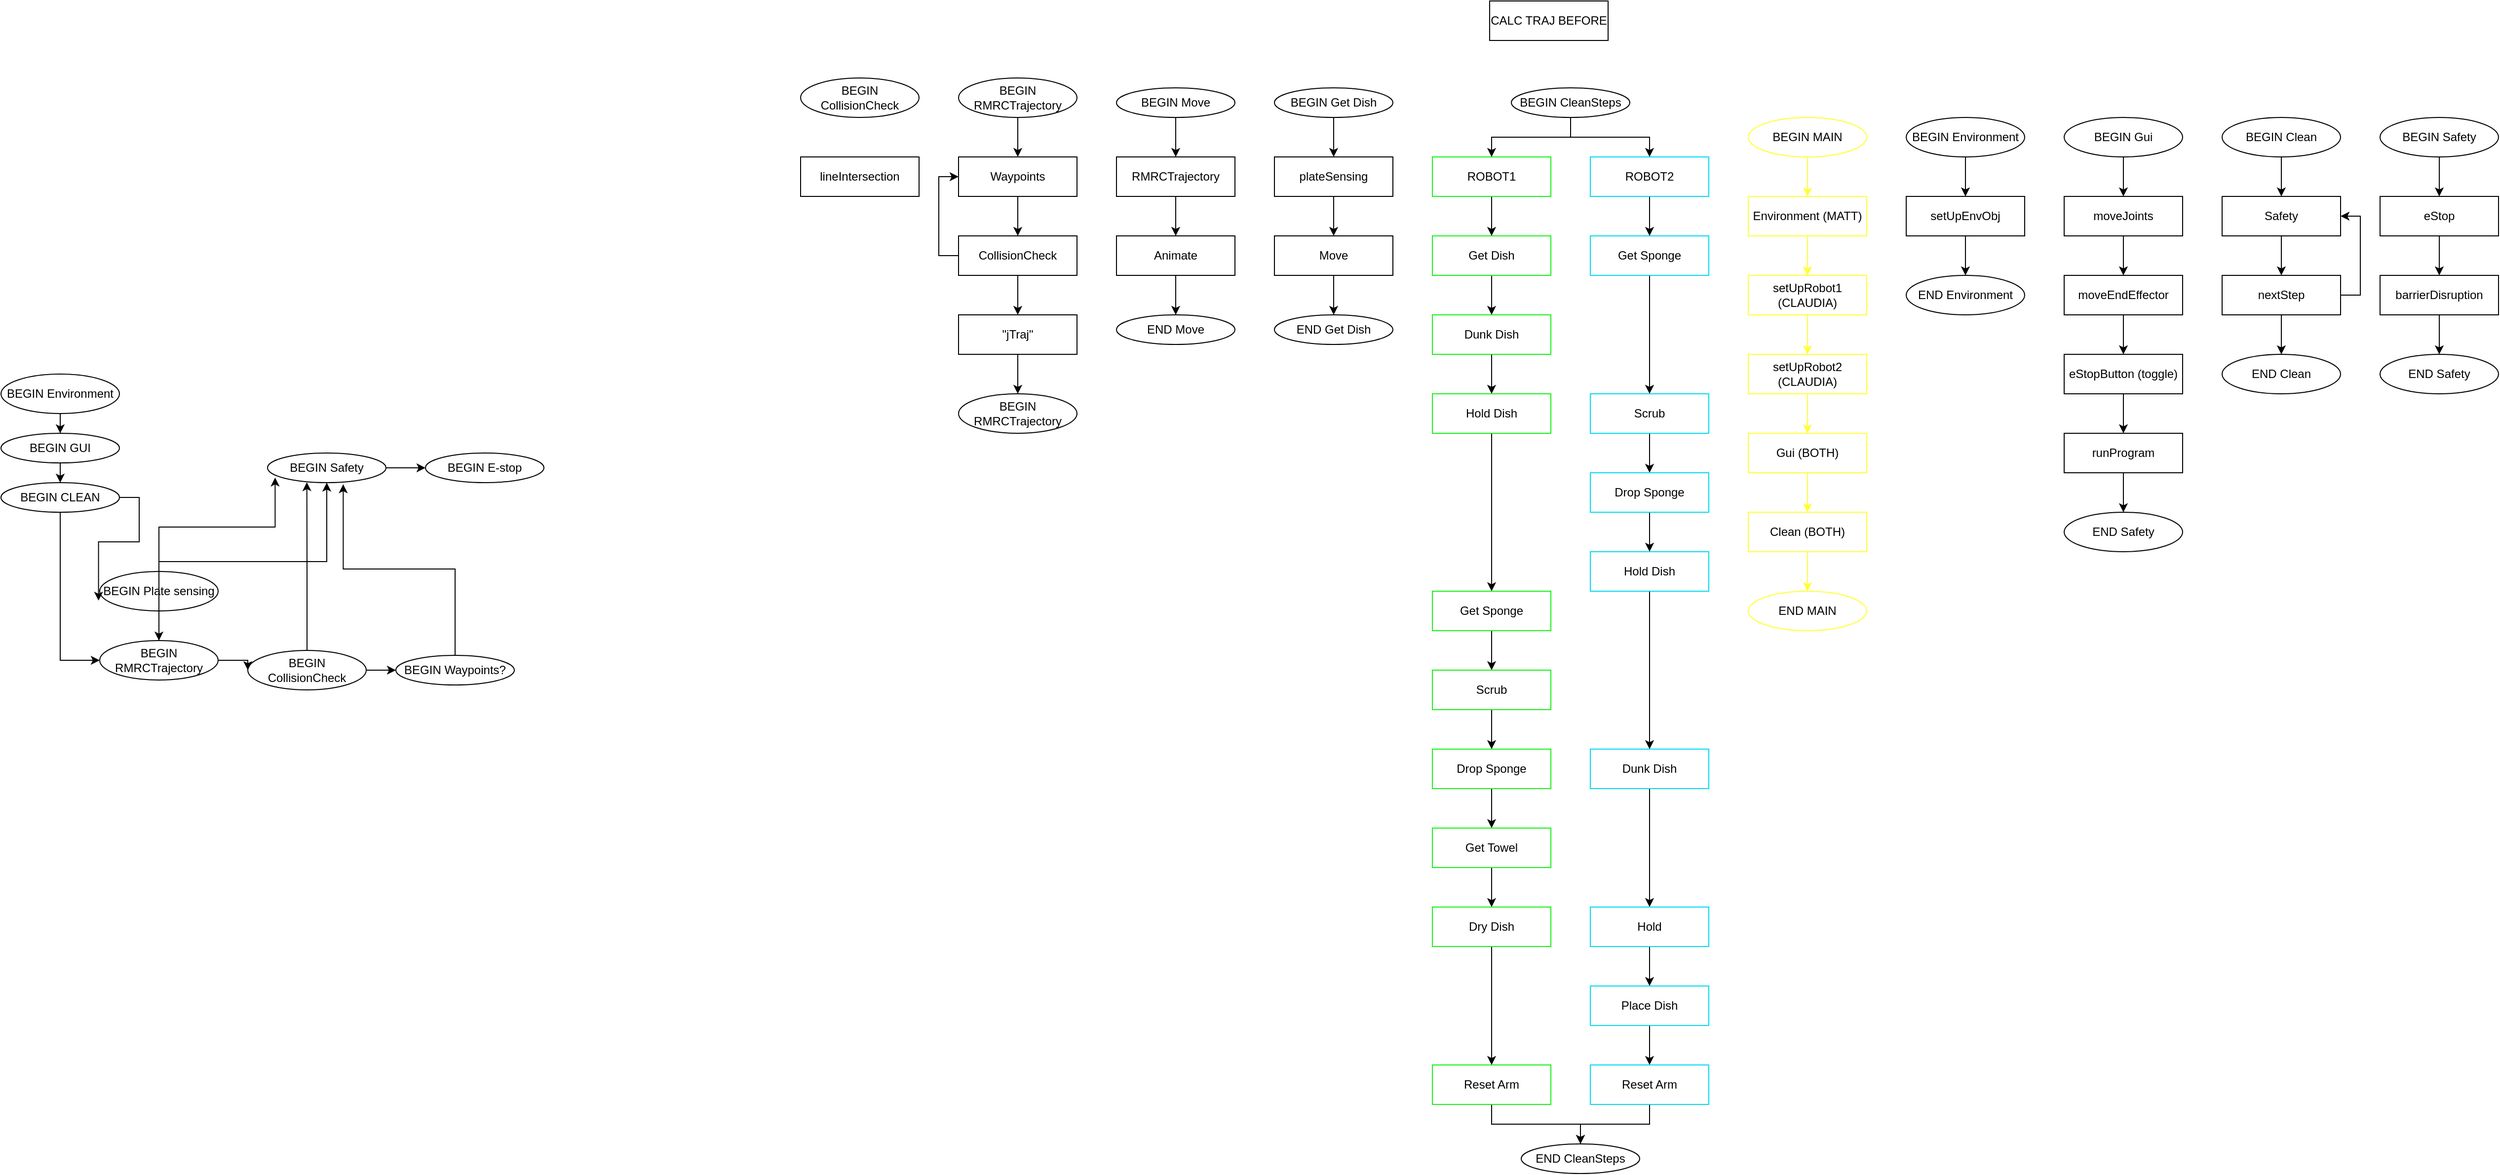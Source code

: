 <mxfile version="24.2.5" type="device">
  <diagram name="Page-1" id="bADCwiOJgRBZCtNNeKfe">
    <mxGraphModel dx="2731" dy="1071" grid="0" gridSize="10" guides="1" tooltips="1" connect="1" arrows="1" fold="1" page="0" pageScale="1" pageWidth="850" pageHeight="1100" math="0" shadow="0">
      <root>
        <mxCell id="0" />
        <mxCell id="1" parent="0" />
        <mxCell id="0Vl9dew5DNbuiGkbJOCd-69" style="edgeStyle=orthogonalEdgeStyle;rounded=0;orthogonalLoop=1;jettySize=auto;html=1;exitX=0.5;exitY=0;exitDx=0;exitDy=0;entryX=0.5;entryY=0;entryDx=0;entryDy=0;strokeColor=#FFFF33;" parent="1" source="0Vl9dew5DNbuiGkbJOCd-56" target="0Vl9dew5DNbuiGkbJOCd-56" edge="1">
          <mxGeometry relative="1" as="geometry" />
        </mxCell>
        <mxCell id="0Vl9dew5DNbuiGkbJOCd-75" style="edgeStyle=orthogonalEdgeStyle;rounded=0;orthogonalLoop=1;jettySize=auto;html=1;exitX=0.5;exitY=1;exitDx=0;exitDy=0;entryX=0.5;entryY=0;entryDx=0;entryDy=0;strokeColor=#FFFF33;" parent="1" source="0Vl9dew5DNbuiGkbJOCd-55" target="0Vl9dew5DNbuiGkbJOCd-56" edge="1">
          <mxGeometry relative="1" as="geometry" />
        </mxCell>
        <mxCell id="0Vl9dew5DNbuiGkbJOCd-55" value="BEGIN MAIN" style="ellipse;whiteSpace=wrap;html=1;strokeColor=#FFFF33;" parent="1" vertex="1">
          <mxGeometry x="320" y="40" width="120" height="40" as="geometry" />
        </mxCell>
        <mxCell id="0Vl9dew5DNbuiGkbJOCd-72" value="" style="edgeStyle=orthogonalEdgeStyle;rounded=0;orthogonalLoop=1;jettySize=auto;html=1;strokeColor=#FFFF33;" parent="1" source="0Vl9dew5DNbuiGkbJOCd-97" edge="1">
          <mxGeometry relative="1" as="geometry">
            <mxPoint x="380" y="200" as="targetPoint" />
          </mxGeometry>
        </mxCell>
        <mxCell id="0Vl9dew5DNbuiGkbJOCd-56" value="Environment (MATT)" style="rounded=0;whiteSpace=wrap;html=1;strokeColor=#FFFF33;" parent="1" vertex="1">
          <mxGeometry x="320" y="120" width="120" height="40" as="geometry" />
        </mxCell>
        <mxCell id="0Vl9dew5DNbuiGkbJOCd-79" value="" style="edgeStyle=orthogonalEdgeStyle;rounded=0;orthogonalLoop=1;jettySize=auto;html=1;" parent="1" source="0Vl9dew5DNbuiGkbJOCd-76" target="0Vl9dew5DNbuiGkbJOCd-78" edge="1">
          <mxGeometry relative="1" as="geometry" />
        </mxCell>
        <mxCell id="0Vl9dew5DNbuiGkbJOCd-76" value="BEGIN Clean" style="ellipse;whiteSpace=wrap;html=1;" parent="1" vertex="1">
          <mxGeometry x="800" y="40" width="120" height="40" as="geometry" />
        </mxCell>
        <mxCell id="0Vl9dew5DNbuiGkbJOCd-121" style="edgeStyle=orthogonalEdgeStyle;rounded=0;orthogonalLoop=1;jettySize=auto;html=1;exitX=1;exitY=0.5;exitDx=0;exitDy=0;entryX=1;entryY=0.5;entryDx=0;entryDy=0;" parent="1" source="0Vl9dew5DNbuiGkbJOCd-77" target="0Vl9dew5DNbuiGkbJOCd-78" edge="1">
          <mxGeometry relative="1" as="geometry" />
        </mxCell>
        <mxCell id="0Vl9dew5DNbuiGkbJOCd-122" style="edgeStyle=orthogonalEdgeStyle;rounded=0;orthogonalLoop=1;jettySize=auto;html=1;exitX=0.5;exitY=1;exitDx=0;exitDy=0;" parent="1" source="0Vl9dew5DNbuiGkbJOCd-77" target="0Vl9dew5DNbuiGkbJOCd-117" edge="1">
          <mxGeometry relative="1" as="geometry" />
        </mxCell>
        <mxCell id="0Vl9dew5DNbuiGkbJOCd-77" value="nextStep" style="rounded=0;whiteSpace=wrap;html=1;" parent="1" vertex="1">
          <mxGeometry x="800" y="200" width="120" height="40" as="geometry" />
        </mxCell>
        <mxCell id="0Vl9dew5DNbuiGkbJOCd-116" value="" style="edgeStyle=orthogonalEdgeStyle;rounded=0;orthogonalLoop=1;jettySize=auto;html=1;" parent="1" source="0Vl9dew5DNbuiGkbJOCd-78" target="0Vl9dew5DNbuiGkbJOCd-77" edge="1">
          <mxGeometry relative="1" as="geometry" />
        </mxCell>
        <mxCell id="0Vl9dew5DNbuiGkbJOCd-78" value="Safety" style="rounded=0;whiteSpace=wrap;html=1;" parent="1" vertex="1">
          <mxGeometry x="800" y="120" width="120" height="40" as="geometry" />
        </mxCell>
        <mxCell id="0Vl9dew5DNbuiGkbJOCd-84" value="" style="edgeStyle=orthogonalEdgeStyle;rounded=0;orthogonalLoop=1;jettySize=auto;html=1;" parent="1" source="0Vl9dew5DNbuiGkbJOCd-80" target="0Vl9dew5DNbuiGkbJOCd-81" edge="1">
          <mxGeometry relative="1" as="geometry" />
        </mxCell>
        <mxCell id="0Vl9dew5DNbuiGkbJOCd-80" value="BEGIN Gui" style="ellipse;whiteSpace=wrap;html=1;" parent="1" vertex="1">
          <mxGeometry x="640" y="40" width="120" height="40" as="geometry" />
        </mxCell>
        <mxCell id="0Vl9dew5DNbuiGkbJOCd-85" value="" style="edgeStyle=orthogonalEdgeStyle;rounded=0;orthogonalLoop=1;jettySize=auto;html=1;" parent="1" source="0Vl9dew5DNbuiGkbJOCd-81" target="0Vl9dew5DNbuiGkbJOCd-82" edge="1">
          <mxGeometry relative="1" as="geometry" />
        </mxCell>
        <mxCell id="0Vl9dew5DNbuiGkbJOCd-81" value="moveJoints" style="rounded=0;whiteSpace=wrap;html=1;" parent="1" vertex="1">
          <mxGeometry x="640" y="120" width="120" height="40" as="geometry" />
        </mxCell>
        <mxCell id="0Vl9dew5DNbuiGkbJOCd-112" value="" style="edgeStyle=orthogonalEdgeStyle;rounded=0;orthogonalLoop=1;jettySize=auto;html=1;" parent="1" source="0Vl9dew5DNbuiGkbJOCd-82" target="0Vl9dew5DNbuiGkbJOCd-111" edge="1">
          <mxGeometry relative="1" as="geometry" />
        </mxCell>
        <mxCell id="0Vl9dew5DNbuiGkbJOCd-82" value="moveEndEffector" style="rounded=0;whiteSpace=wrap;html=1;" parent="1" vertex="1">
          <mxGeometry x="640" y="200" width="120" height="40" as="geometry" />
        </mxCell>
        <mxCell id="0Vl9dew5DNbuiGkbJOCd-90" value="" style="edgeStyle=orthogonalEdgeStyle;rounded=0;orthogonalLoop=1;jettySize=auto;html=1;" parent="1" source="0Vl9dew5DNbuiGkbJOCd-87" target="0Vl9dew5DNbuiGkbJOCd-88" edge="1">
          <mxGeometry relative="1" as="geometry" />
        </mxCell>
        <mxCell id="0Vl9dew5DNbuiGkbJOCd-87" value="BEGIN Environment" style="ellipse;whiteSpace=wrap;html=1;" parent="1" vertex="1">
          <mxGeometry x="480" y="40" width="120" height="40" as="geometry" />
        </mxCell>
        <mxCell id="0Vl9dew5DNbuiGkbJOCd-91" value="" style="edgeStyle=orthogonalEdgeStyle;rounded=0;orthogonalLoop=1;jettySize=auto;html=1;" parent="1" source="0Vl9dew5DNbuiGkbJOCd-88" target="0Vl9dew5DNbuiGkbJOCd-89" edge="1">
          <mxGeometry relative="1" as="geometry" />
        </mxCell>
        <mxCell id="0Vl9dew5DNbuiGkbJOCd-88" value="setUpEnvObj" style="rounded=0;whiteSpace=wrap;html=1;" parent="1" vertex="1">
          <mxGeometry x="480" y="120" width="120" height="40" as="geometry" />
        </mxCell>
        <mxCell id="0Vl9dew5DNbuiGkbJOCd-89" value="END Environment" style="ellipse;whiteSpace=wrap;html=1;" parent="1" vertex="1">
          <mxGeometry x="480" y="200" width="120" height="40" as="geometry" />
        </mxCell>
        <mxCell id="0Vl9dew5DNbuiGkbJOCd-92" value="" style="edgeStyle=orthogonalEdgeStyle;rounded=0;orthogonalLoop=1;jettySize=auto;html=1;strokeColor=#FFFF33;" parent="1" source="0Vl9dew5DNbuiGkbJOCd-93" target="0Vl9dew5DNbuiGkbJOCd-95" edge="1">
          <mxGeometry relative="1" as="geometry" />
        </mxCell>
        <mxCell id="0Vl9dew5DNbuiGkbJOCd-93" value="Gui (BOTH)" style="rounded=0;whiteSpace=wrap;html=1;strokeColor=#FFFF33;" parent="1" vertex="1">
          <mxGeometry x="320" y="360" width="120" height="40" as="geometry" />
        </mxCell>
        <mxCell id="0Vl9dew5DNbuiGkbJOCd-94" value="" style="edgeStyle=orthogonalEdgeStyle;rounded=0;orthogonalLoop=1;jettySize=auto;html=1;strokeColor=#FFFF33;" parent="1" source="0Vl9dew5DNbuiGkbJOCd-95" target="0Vl9dew5DNbuiGkbJOCd-96" edge="1">
          <mxGeometry relative="1" as="geometry" />
        </mxCell>
        <mxCell id="0Vl9dew5DNbuiGkbJOCd-95" value="Clean (BOTH)" style="rounded=0;whiteSpace=wrap;html=1;strokeColor=#FFFF33;" parent="1" vertex="1">
          <mxGeometry x="320" y="440" width="120" height="40" as="geometry" />
        </mxCell>
        <mxCell id="0Vl9dew5DNbuiGkbJOCd-96" value="END MAIN" style="ellipse;whiteSpace=wrap;html=1;strokeColor=#FFFF33;" parent="1" vertex="1">
          <mxGeometry x="320" y="520" width="120" height="40" as="geometry" />
        </mxCell>
        <mxCell id="0Vl9dew5DNbuiGkbJOCd-98" value="" style="edgeStyle=orthogonalEdgeStyle;rounded=0;orthogonalLoop=1;jettySize=auto;html=1;strokeColor=#FFFF33;" parent="1" source="0Vl9dew5DNbuiGkbJOCd-56" target="0Vl9dew5DNbuiGkbJOCd-97" edge="1">
          <mxGeometry relative="1" as="geometry">
            <mxPoint x="380" y="160" as="sourcePoint" />
            <mxPoint x="380" y="200" as="targetPoint" />
          </mxGeometry>
        </mxCell>
        <mxCell id="0Vl9dew5DNbuiGkbJOCd-101" value="" style="edgeStyle=orthogonalEdgeStyle;rounded=0;orthogonalLoop=1;jettySize=auto;html=1;strokeColor=#FFFF33;" parent="1" source="0Vl9dew5DNbuiGkbJOCd-97" target="0Vl9dew5DNbuiGkbJOCd-99" edge="1">
          <mxGeometry relative="1" as="geometry" />
        </mxCell>
        <mxCell id="0Vl9dew5DNbuiGkbJOCd-97" value="setUpRobot1 (CLAUDIA)" style="rounded=0;whiteSpace=wrap;html=1;strokeColor=#FFFF33;" parent="1" vertex="1">
          <mxGeometry x="320" y="200" width="120" height="40" as="geometry" />
        </mxCell>
        <mxCell id="0Vl9dew5DNbuiGkbJOCd-102" value="" style="edgeStyle=orthogonalEdgeStyle;rounded=0;orthogonalLoop=1;jettySize=auto;html=1;strokeColor=#FFFF33;" parent="1" source="0Vl9dew5DNbuiGkbJOCd-99" target="0Vl9dew5DNbuiGkbJOCd-93" edge="1">
          <mxGeometry relative="1" as="geometry" />
        </mxCell>
        <mxCell id="0Vl9dew5DNbuiGkbJOCd-99" value="setUpRobot2 (CLAUDIA)" style="rounded=0;whiteSpace=wrap;html=1;strokeColor=#FFFF33;" parent="1" vertex="1">
          <mxGeometry x="320" y="280" width="120" height="40" as="geometry" />
        </mxCell>
        <mxCell id="0Vl9dew5DNbuiGkbJOCd-110" value="END Safety" style="ellipse;whiteSpace=wrap;html=1;" parent="1" vertex="1">
          <mxGeometry x="640" y="440" width="120" height="40" as="geometry" />
        </mxCell>
        <mxCell id="0Vl9dew5DNbuiGkbJOCd-114" value="" style="edgeStyle=orthogonalEdgeStyle;rounded=0;orthogonalLoop=1;jettySize=auto;html=1;" parent="1" source="0Vl9dew5DNbuiGkbJOCd-111" target="0Vl9dew5DNbuiGkbJOCd-113" edge="1">
          <mxGeometry relative="1" as="geometry" />
        </mxCell>
        <mxCell id="0Vl9dew5DNbuiGkbJOCd-111" value="eStopButton (toggle)" style="rounded=0;whiteSpace=wrap;html=1;" parent="1" vertex="1">
          <mxGeometry x="640" y="280" width="120" height="40" as="geometry" />
        </mxCell>
        <mxCell id="0Vl9dew5DNbuiGkbJOCd-115" value="" style="edgeStyle=orthogonalEdgeStyle;rounded=0;orthogonalLoop=1;jettySize=auto;html=1;" parent="1" source="0Vl9dew5DNbuiGkbJOCd-113" target="0Vl9dew5DNbuiGkbJOCd-110" edge="1">
          <mxGeometry relative="1" as="geometry" />
        </mxCell>
        <mxCell id="0Vl9dew5DNbuiGkbJOCd-113" value="runProgram" style="rounded=0;whiteSpace=wrap;html=1;" parent="1" vertex="1">
          <mxGeometry x="640" y="360" width="120" height="40" as="geometry" />
        </mxCell>
        <mxCell id="0Vl9dew5DNbuiGkbJOCd-117" value="END Clean" style="ellipse;whiteSpace=wrap;html=1;" parent="1" vertex="1">
          <mxGeometry x="800" y="280" width="120" height="40" as="geometry" />
        </mxCell>
        <mxCell id="0Vl9dew5DNbuiGkbJOCd-24" value="" style="edgeStyle=orthogonalEdgeStyle;rounded=0;orthogonalLoop=1;jettySize=auto;html=1;" parent="1" source="87UH9Kv8cRzi7-ktg5hS-1" target="87UH9Kv8cRzi7-ktg5hS-4" edge="1">
          <mxGeometry relative="1" as="geometry" />
        </mxCell>
        <mxCell id="87UH9Kv8cRzi7-ktg5hS-1" value="Get Dish" style="rounded=0;whiteSpace=wrap;html=1;strokeColor=#16F016;" parent="1" vertex="1">
          <mxGeometry y="160" width="120" height="40" as="geometry" />
        </mxCell>
        <mxCell id="87UH9Kv8cRzi7-ktg5hS-2" style="edgeStyle=orthogonalEdgeStyle;rounded=0;orthogonalLoop=1;jettySize=auto;html=1;exitX=0.5;exitY=1;exitDx=0;exitDy=0;strokeColor=#16F016;" parent="1" source="87UH9Kv8cRzi7-ktg5hS-1" target="87UH9Kv8cRzi7-ktg5hS-1" edge="1">
          <mxGeometry relative="1" as="geometry" />
        </mxCell>
        <mxCell id="0Vl9dew5DNbuiGkbJOCd-25" style="edgeStyle=orthogonalEdgeStyle;rounded=0;orthogonalLoop=1;jettySize=auto;html=1;exitX=0.5;exitY=1;exitDx=0;exitDy=0;entryX=0.5;entryY=0;entryDx=0;entryDy=0;" parent="1" source="87UH9Kv8cRzi7-ktg5hS-3" target="87UH9Kv8cRzi7-ktg5hS-7" edge="1">
          <mxGeometry relative="1" as="geometry" />
        </mxCell>
        <mxCell id="87UH9Kv8cRzi7-ktg5hS-3" value="Get Sponge" style="rounded=0;whiteSpace=wrap;html=1;strokeColor=#02D8F0;" parent="1" vertex="1">
          <mxGeometry x="160" y="160" width="120" height="40" as="geometry" />
        </mxCell>
        <mxCell id="0Vl9dew5DNbuiGkbJOCd-23" value="" style="edgeStyle=orthogonalEdgeStyle;rounded=0;orthogonalLoop=1;jettySize=auto;html=1;" parent="1" source="87UH9Kv8cRzi7-ktg5hS-4" target="87UH9Kv8cRzi7-ktg5hS-6" edge="1">
          <mxGeometry relative="1" as="geometry" />
        </mxCell>
        <mxCell id="87UH9Kv8cRzi7-ktg5hS-4" value="Dunk Dish" style="rounded=0;whiteSpace=wrap;html=1;strokeColor=#16F016;" parent="1" vertex="1">
          <mxGeometry y="240" width="120" height="40" as="geometry" />
        </mxCell>
        <mxCell id="0Vl9dew5DNbuiGkbJOCd-20" style="edgeStyle=orthogonalEdgeStyle;rounded=0;orthogonalLoop=1;jettySize=auto;html=1;exitX=0.5;exitY=1;exitDx=0;exitDy=0;entryX=0.5;entryY=0;entryDx=0;entryDy=0;" parent="1" source="87UH9Kv8cRzi7-ktg5hS-6" target="87UH9Kv8cRzi7-ktg5hS-10" edge="1">
          <mxGeometry relative="1" as="geometry" />
        </mxCell>
        <mxCell id="87UH9Kv8cRzi7-ktg5hS-6" value="Hold Dish" style="rounded=0;whiteSpace=wrap;html=1;strokeColor=#16F016;" parent="1" vertex="1">
          <mxGeometry y="320" width="120" height="40" as="geometry" />
        </mxCell>
        <mxCell id="0Vl9dew5DNbuiGkbJOCd-22" value="" style="edgeStyle=orthogonalEdgeStyle;rounded=0;orthogonalLoop=1;jettySize=auto;html=1;" parent="1" source="87UH9Kv8cRzi7-ktg5hS-7" target="87UH9Kv8cRzi7-ktg5hS-8" edge="1">
          <mxGeometry relative="1" as="geometry" />
        </mxCell>
        <mxCell id="87UH9Kv8cRzi7-ktg5hS-7" value="Scrub" style="rounded=0;whiteSpace=wrap;html=1;strokeColor=#02D8F0;" parent="1" vertex="1">
          <mxGeometry x="160" y="320" width="120" height="40" as="geometry" />
        </mxCell>
        <mxCell id="0Vl9dew5DNbuiGkbJOCd-21" value="" style="edgeStyle=orthogonalEdgeStyle;rounded=0;orthogonalLoop=1;jettySize=auto;html=1;" parent="1" source="87UH9Kv8cRzi7-ktg5hS-8" target="87UH9Kv8cRzi7-ktg5hS-9" edge="1">
          <mxGeometry relative="1" as="geometry" />
        </mxCell>
        <mxCell id="87UH9Kv8cRzi7-ktg5hS-8" value="Drop Sponge" style="rounded=0;whiteSpace=wrap;html=1;strokeColor=#02D8F0;" parent="1" vertex="1">
          <mxGeometry x="160" y="400" width="120" height="40" as="geometry" />
        </mxCell>
        <mxCell id="0Vl9dew5DNbuiGkbJOCd-18" style="edgeStyle=orthogonalEdgeStyle;rounded=0;orthogonalLoop=1;jettySize=auto;html=1;exitX=0.5;exitY=1;exitDx=0;exitDy=0;entryX=0.5;entryY=0;entryDx=0;entryDy=0;" parent="1" source="87UH9Kv8cRzi7-ktg5hS-9" target="87UH9Kv8cRzi7-ktg5hS-14" edge="1">
          <mxGeometry relative="1" as="geometry" />
        </mxCell>
        <mxCell id="87UH9Kv8cRzi7-ktg5hS-9" value="Hold Dish" style="rounded=0;whiteSpace=wrap;html=1;strokeColor=#02D8F0;" parent="1" vertex="1">
          <mxGeometry x="160" y="480" width="120" height="40" as="geometry" />
        </mxCell>
        <mxCell id="0Vl9dew5DNbuiGkbJOCd-19" style="edgeStyle=orthogonalEdgeStyle;rounded=0;orthogonalLoop=1;jettySize=auto;html=1;exitX=0.5;exitY=1;exitDx=0;exitDy=0;entryX=0.5;entryY=0;entryDx=0;entryDy=0;" parent="1" source="87UH9Kv8cRzi7-ktg5hS-10" target="87UH9Kv8cRzi7-ktg5hS-11" edge="1">
          <mxGeometry relative="1" as="geometry" />
        </mxCell>
        <mxCell id="87UH9Kv8cRzi7-ktg5hS-10" value="Get Sponge" style="rounded=0;whiteSpace=wrap;html=1;strokeColor=#16F016;" parent="1" vertex="1">
          <mxGeometry y="520" width="120" height="40" as="geometry" />
        </mxCell>
        <mxCell id="0Vl9dew5DNbuiGkbJOCd-17" style="edgeStyle=orthogonalEdgeStyle;rounded=0;orthogonalLoop=1;jettySize=auto;html=1;exitX=0.5;exitY=1;exitDx=0;exitDy=0;entryX=0.5;entryY=0;entryDx=0;entryDy=0;" parent="1" source="87UH9Kv8cRzi7-ktg5hS-11" target="87UH9Kv8cRzi7-ktg5hS-13" edge="1">
          <mxGeometry relative="1" as="geometry" />
        </mxCell>
        <mxCell id="87UH9Kv8cRzi7-ktg5hS-11" value="Scrub" style="rounded=0;whiteSpace=wrap;html=1;strokeColor=#16F016;" parent="1" vertex="1">
          <mxGeometry y="600" width="120" height="40" as="geometry" />
        </mxCell>
        <mxCell id="0Vl9dew5DNbuiGkbJOCd-16" style="edgeStyle=orthogonalEdgeStyle;rounded=0;orthogonalLoop=1;jettySize=auto;html=1;exitX=0.5;exitY=1;exitDx=0;exitDy=0;entryX=0.5;entryY=0;entryDx=0;entryDy=0;" parent="1" source="87UH9Kv8cRzi7-ktg5hS-13" target="87UH9Kv8cRzi7-ktg5hS-15" edge="1">
          <mxGeometry relative="1" as="geometry" />
        </mxCell>
        <mxCell id="87UH9Kv8cRzi7-ktg5hS-13" value="Drop Sponge" style="rounded=0;whiteSpace=wrap;html=1;strokeColor=#16F016;" parent="1" vertex="1">
          <mxGeometry y="680" width="120" height="40" as="geometry" />
        </mxCell>
        <mxCell id="0Vl9dew5DNbuiGkbJOCd-14" style="edgeStyle=orthogonalEdgeStyle;rounded=0;orthogonalLoop=1;jettySize=auto;html=1;exitX=0.5;exitY=1;exitDx=0;exitDy=0;" parent="1" source="87UH9Kv8cRzi7-ktg5hS-14" target="87UH9Kv8cRzi7-ktg5hS-16" edge="1">
          <mxGeometry relative="1" as="geometry" />
        </mxCell>
        <mxCell id="87UH9Kv8cRzi7-ktg5hS-14" value="Dunk Dish" style="rounded=0;whiteSpace=wrap;html=1;strokeColor=#02D8F0;" parent="1" vertex="1">
          <mxGeometry x="160" y="680" width="120" height="40" as="geometry" />
        </mxCell>
        <mxCell id="0Vl9dew5DNbuiGkbJOCd-15" style="edgeStyle=orthogonalEdgeStyle;rounded=0;orthogonalLoop=1;jettySize=auto;html=1;exitX=0.5;exitY=1;exitDx=0;exitDy=0;entryX=0.5;entryY=0;entryDx=0;entryDy=0;" parent="1" source="87UH9Kv8cRzi7-ktg5hS-15" target="87UH9Kv8cRzi7-ktg5hS-17" edge="1">
          <mxGeometry relative="1" as="geometry" />
        </mxCell>
        <mxCell id="87UH9Kv8cRzi7-ktg5hS-15" value="Get Towel" style="rounded=0;whiteSpace=wrap;html=1;strokeColor=#16F016;" parent="1" vertex="1">
          <mxGeometry y="760" width="120" height="40" as="geometry" />
        </mxCell>
        <mxCell id="0Vl9dew5DNbuiGkbJOCd-13" style="edgeStyle=orthogonalEdgeStyle;rounded=0;orthogonalLoop=1;jettySize=auto;html=1;exitX=0.5;exitY=1;exitDx=0;exitDy=0;entryX=0.5;entryY=0;entryDx=0;entryDy=0;" parent="1" source="87UH9Kv8cRzi7-ktg5hS-16" target="87UH9Kv8cRzi7-ktg5hS-18" edge="1">
          <mxGeometry relative="1" as="geometry" />
        </mxCell>
        <mxCell id="87UH9Kv8cRzi7-ktg5hS-16" value="Hold" style="rounded=0;whiteSpace=wrap;html=1;strokeColor=#02D8F0;" parent="1" vertex="1">
          <mxGeometry x="160" y="840" width="120" height="40" as="geometry" />
        </mxCell>
        <mxCell id="0Vl9dew5DNbuiGkbJOCd-11" style="edgeStyle=orthogonalEdgeStyle;rounded=0;orthogonalLoop=1;jettySize=auto;html=1;exitX=0.5;exitY=1;exitDx=0;exitDy=0;" parent="1" source="87UH9Kv8cRzi7-ktg5hS-17" target="87UH9Kv8cRzi7-ktg5hS-20" edge="1">
          <mxGeometry relative="1" as="geometry" />
        </mxCell>
        <mxCell id="87UH9Kv8cRzi7-ktg5hS-17" value="Dry Dish" style="rounded=0;whiteSpace=wrap;html=1;strokeColor=#16F016;" parent="1" vertex="1">
          <mxGeometry y="840" width="120" height="40" as="geometry" />
        </mxCell>
        <mxCell id="0Vl9dew5DNbuiGkbJOCd-12" style="edgeStyle=orthogonalEdgeStyle;rounded=0;orthogonalLoop=1;jettySize=auto;html=1;exitX=0.5;exitY=1;exitDx=0;exitDy=0;" parent="1" source="87UH9Kv8cRzi7-ktg5hS-18" target="87UH9Kv8cRzi7-ktg5hS-19" edge="1">
          <mxGeometry relative="1" as="geometry" />
        </mxCell>
        <mxCell id="87UH9Kv8cRzi7-ktg5hS-18" value="Place Dish" style="rounded=0;whiteSpace=wrap;html=1;strokeColor=#02D8F0;" parent="1" vertex="1">
          <mxGeometry x="160" y="920" width="120" height="40" as="geometry" />
        </mxCell>
        <mxCell id="0Vl9dew5DNbuiGkbJOCd-29" style="edgeStyle=orthogonalEdgeStyle;rounded=0;orthogonalLoop=1;jettySize=auto;html=1;exitX=0.5;exitY=1;exitDx=0;exitDy=0;entryX=0.5;entryY=0;entryDx=0;entryDy=0;" parent="1" source="87UH9Kv8cRzi7-ktg5hS-19" target="0Vl9dew5DNbuiGkbJOCd-7" edge="1">
          <mxGeometry relative="1" as="geometry" />
        </mxCell>
        <mxCell id="87UH9Kv8cRzi7-ktg5hS-19" value="Reset Arm" style="rounded=0;whiteSpace=wrap;html=1;strokeColor=#02D8F0;" parent="1" vertex="1">
          <mxGeometry x="160" y="1000" width="120" height="40" as="geometry" />
        </mxCell>
        <mxCell id="0Vl9dew5DNbuiGkbJOCd-119" style="edgeStyle=orthogonalEdgeStyle;rounded=0;orthogonalLoop=1;jettySize=auto;html=1;exitX=0.5;exitY=1;exitDx=0;exitDy=0;entryX=0.5;entryY=0;entryDx=0;entryDy=0;" parent="1" source="87UH9Kv8cRzi7-ktg5hS-20" target="0Vl9dew5DNbuiGkbJOCd-7" edge="1">
          <mxGeometry relative="1" as="geometry" />
        </mxCell>
        <mxCell id="87UH9Kv8cRzi7-ktg5hS-20" value="Reset Arm" style="rounded=0;whiteSpace=wrap;html=1;strokeColor=#16F016;" parent="1" vertex="1">
          <mxGeometry y="1000" width="120" height="40" as="geometry" />
        </mxCell>
        <mxCell id="0Vl9dew5DNbuiGkbJOCd-26" style="edgeStyle=orthogonalEdgeStyle;rounded=0;orthogonalLoop=1;jettySize=auto;html=1;exitX=0.5;exitY=1;exitDx=0;exitDy=0;entryX=0.5;entryY=0;entryDx=0;entryDy=0;" parent="1" source="87UH9Kv8cRzi7-ktg5hS-21" target="87UH9Kv8cRzi7-ktg5hS-1" edge="1">
          <mxGeometry relative="1" as="geometry" />
        </mxCell>
        <mxCell id="87UH9Kv8cRzi7-ktg5hS-21" value="ROBOT1" style="rounded=0;whiteSpace=wrap;html=1;strokeColor=#16F016;" parent="1" vertex="1">
          <mxGeometry y="80" width="120" height="40" as="geometry" />
        </mxCell>
        <mxCell id="0Vl9dew5DNbuiGkbJOCd-27" value="" style="edgeStyle=orthogonalEdgeStyle;rounded=0;orthogonalLoop=1;jettySize=auto;html=1;" parent="1" source="87UH9Kv8cRzi7-ktg5hS-22" target="87UH9Kv8cRzi7-ktg5hS-3" edge="1">
          <mxGeometry relative="1" as="geometry" />
        </mxCell>
        <mxCell id="87UH9Kv8cRzi7-ktg5hS-22" value="ROBOT2" style="rounded=0;whiteSpace=wrap;html=1;strokeColor=#02D8F0;movable=1;resizable=1;rotatable=1;deletable=1;editable=1;locked=0;connectable=1;" parent="1" vertex="1">
          <mxGeometry x="160" y="80" width="120" height="40" as="geometry" />
        </mxCell>
        <mxCell id="0Vl9dew5DNbuiGkbJOCd-4" style="edgeStyle=orthogonalEdgeStyle;rounded=0;orthogonalLoop=1;jettySize=auto;html=1;exitX=0.5;exitY=1;exitDx=0;exitDy=0;entryX=0.5;entryY=0;entryDx=0;entryDy=0;" parent="1" source="0Vl9dew5DNbuiGkbJOCd-3" target="87UH9Kv8cRzi7-ktg5hS-21" edge="1">
          <mxGeometry relative="1" as="geometry">
            <Array as="points">
              <mxPoint x="140" y="60" />
              <mxPoint x="60" y="60" />
            </Array>
          </mxGeometry>
        </mxCell>
        <mxCell id="0Vl9dew5DNbuiGkbJOCd-5" style="edgeStyle=orthogonalEdgeStyle;rounded=0;orthogonalLoop=1;jettySize=auto;html=1;exitX=0.5;exitY=1;exitDx=0;exitDy=0;entryX=0.5;entryY=0;entryDx=0;entryDy=0;" parent="1" source="0Vl9dew5DNbuiGkbJOCd-3" target="87UH9Kv8cRzi7-ktg5hS-22" edge="1">
          <mxGeometry relative="1" as="geometry">
            <Array as="points">
              <mxPoint x="140" y="60" />
              <mxPoint x="220" y="60" />
            </Array>
          </mxGeometry>
        </mxCell>
        <mxCell id="0Vl9dew5DNbuiGkbJOCd-3" value="BEGIN CleanSteps" style="ellipse;whiteSpace=wrap;html=1;" parent="1" vertex="1">
          <mxGeometry x="80" y="10" width="120" height="30" as="geometry" />
        </mxCell>
        <mxCell id="0Vl9dew5DNbuiGkbJOCd-7" value="END CleanSteps" style="ellipse;whiteSpace=wrap;html=1;" parent="1" vertex="1">
          <mxGeometry x="90" y="1080" width="120" height="30" as="geometry" />
        </mxCell>
        <mxCell id="0Vl9dew5DNbuiGkbJOCd-160" value="" style="edgeStyle=orthogonalEdgeStyle;rounded=0;orthogonalLoop=1;jettySize=auto;html=1;" parent="1" source="0Vl9dew5DNbuiGkbJOCd-147" target="0Vl9dew5DNbuiGkbJOCd-157" edge="1">
          <mxGeometry relative="1" as="geometry" />
        </mxCell>
        <mxCell id="0Vl9dew5DNbuiGkbJOCd-147" value="plateSensing" style="rounded=0;whiteSpace=wrap;html=1;" parent="1" vertex="1">
          <mxGeometry x="-160" y="80" width="120" height="40" as="geometry" />
        </mxCell>
        <mxCell id="0Vl9dew5DNbuiGkbJOCd-159" value="" style="edgeStyle=orthogonalEdgeStyle;rounded=0;orthogonalLoop=1;jettySize=auto;html=1;" parent="1" source="0Vl9dew5DNbuiGkbJOCd-156" target="0Vl9dew5DNbuiGkbJOCd-147" edge="1">
          <mxGeometry relative="1" as="geometry" />
        </mxCell>
        <mxCell id="0Vl9dew5DNbuiGkbJOCd-156" value="BEGIN Get Dish" style="ellipse;whiteSpace=wrap;html=1;" parent="1" vertex="1">
          <mxGeometry x="-160" y="10" width="120" height="30" as="geometry" />
        </mxCell>
        <mxCell id="0Vl9dew5DNbuiGkbJOCd-161" value="" style="edgeStyle=orthogonalEdgeStyle;rounded=0;orthogonalLoop=1;jettySize=auto;html=1;" parent="1" source="0Vl9dew5DNbuiGkbJOCd-157" target="0Vl9dew5DNbuiGkbJOCd-158" edge="1">
          <mxGeometry relative="1" as="geometry" />
        </mxCell>
        <mxCell id="0Vl9dew5DNbuiGkbJOCd-157" value="Move" style="rounded=0;whiteSpace=wrap;html=1;" parent="1" vertex="1">
          <mxGeometry x="-160" y="160" width="120" height="40" as="geometry" />
        </mxCell>
        <mxCell id="0Vl9dew5DNbuiGkbJOCd-158" value="END Get Dish" style="ellipse;whiteSpace=wrap;html=1;" parent="1" vertex="1">
          <mxGeometry x="-160" y="240" width="120" height="30" as="geometry" />
        </mxCell>
        <mxCell id="0Vl9dew5DNbuiGkbJOCd-170" value="" style="edgeStyle=orthogonalEdgeStyle;rounded=0;orthogonalLoop=1;jettySize=auto;html=1;" parent="1" source="0Vl9dew5DNbuiGkbJOCd-162" target="0Vl9dew5DNbuiGkbJOCd-165" edge="1">
          <mxGeometry relative="1" as="geometry" />
        </mxCell>
        <mxCell id="0Vl9dew5DNbuiGkbJOCd-162" value="BEGIN RMRCTrajectory" style="ellipse;whiteSpace=wrap;html=1;" parent="1" vertex="1">
          <mxGeometry x="-480" width="120" height="40" as="geometry" />
        </mxCell>
        <mxCell id="0Vl9dew5DNbuiGkbJOCd-186" value="" style="edgeStyle=orthogonalEdgeStyle;rounded=0;orthogonalLoop=1;jettySize=auto;html=1;" parent="1" source="0Vl9dew5DNbuiGkbJOCd-164" target="0Vl9dew5DNbuiGkbJOCd-178" edge="1">
          <mxGeometry relative="1" as="geometry" />
        </mxCell>
        <mxCell id="0Vl9dew5DNbuiGkbJOCd-164" value="RMRCTrajectory" style="rounded=0;whiteSpace=wrap;html=1;" parent="1" vertex="1">
          <mxGeometry x="-320" y="80" width="120" height="40" as="geometry" />
        </mxCell>
        <mxCell id="0Vl9dew5DNbuiGkbJOCd-171" value="" style="edgeStyle=orthogonalEdgeStyle;rounded=0;orthogonalLoop=1;jettySize=auto;html=1;" parent="1" source="0Vl9dew5DNbuiGkbJOCd-165" target="0Vl9dew5DNbuiGkbJOCd-168" edge="1">
          <mxGeometry relative="1" as="geometry" />
        </mxCell>
        <mxCell id="0Vl9dew5DNbuiGkbJOCd-165" value="Waypoints" style="rounded=0;whiteSpace=wrap;html=1;" parent="1" vertex="1">
          <mxGeometry x="-480" y="80" width="120" height="40" as="geometry" />
        </mxCell>
        <mxCell id="0Vl9dew5DNbuiGkbJOCd-167" value="" style="edgeStyle=orthogonalEdgeStyle;rounded=0;orthogonalLoop=1;jettySize=auto;html=1;" parent="1" source="0Vl9dew5DNbuiGkbJOCd-166" target="0Vl9dew5DNbuiGkbJOCd-164" edge="1">
          <mxGeometry relative="1" as="geometry" />
        </mxCell>
        <mxCell id="0Vl9dew5DNbuiGkbJOCd-166" value="BEGIN Move" style="ellipse;whiteSpace=wrap;html=1;" parent="1" vertex="1">
          <mxGeometry x="-320" y="10" width="120" height="30" as="geometry" />
        </mxCell>
        <mxCell id="0Vl9dew5DNbuiGkbJOCd-173" style="edgeStyle=orthogonalEdgeStyle;rounded=0;orthogonalLoop=1;jettySize=auto;html=1;exitX=0;exitY=0.5;exitDx=0;exitDy=0;entryX=0;entryY=0.5;entryDx=0;entryDy=0;" parent="1" source="0Vl9dew5DNbuiGkbJOCd-168" target="0Vl9dew5DNbuiGkbJOCd-165" edge="1">
          <mxGeometry relative="1" as="geometry" />
        </mxCell>
        <mxCell id="0Vl9dew5DNbuiGkbJOCd-175" value="" style="edgeStyle=orthogonalEdgeStyle;rounded=0;orthogonalLoop=1;jettySize=auto;html=1;" parent="1" source="0Vl9dew5DNbuiGkbJOCd-168" target="0Vl9dew5DNbuiGkbJOCd-174" edge="1">
          <mxGeometry relative="1" as="geometry" />
        </mxCell>
        <mxCell id="0Vl9dew5DNbuiGkbJOCd-168" value="CollisionCheck" style="rounded=0;whiteSpace=wrap;html=1;" parent="1" vertex="1">
          <mxGeometry x="-480" y="160" width="120" height="40" as="geometry" />
        </mxCell>
        <mxCell id="0Vl9dew5DNbuiGkbJOCd-172" value="BEGIN RMRCTrajectory" style="ellipse;whiteSpace=wrap;html=1;" parent="1" vertex="1">
          <mxGeometry x="-480" y="320" width="120" height="40" as="geometry" />
        </mxCell>
        <mxCell id="0Vl9dew5DNbuiGkbJOCd-176" value="" style="edgeStyle=orthogonalEdgeStyle;rounded=0;orthogonalLoop=1;jettySize=auto;html=1;" parent="1" source="0Vl9dew5DNbuiGkbJOCd-174" target="0Vl9dew5DNbuiGkbJOCd-172" edge="1">
          <mxGeometry relative="1" as="geometry" />
        </mxCell>
        <mxCell id="0Vl9dew5DNbuiGkbJOCd-174" value="&quot;jTraj&quot;" style="rounded=0;whiteSpace=wrap;html=1;" parent="1" vertex="1">
          <mxGeometry x="-480" y="240" width="120" height="40" as="geometry" />
        </mxCell>
        <mxCell id="0Vl9dew5DNbuiGkbJOCd-177" value="END Move" style="ellipse;whiteSpace=wrap;html=1;" parent="1" vertex="1">
          <mxGeometry x="-320" y="240" width="120" height="30" as="geometry" />
        </mxCell>
        <mxCell id="0Vl9dew5DNbuiGkbJOCd-187" value="" style="edgeStyle=orthogonalEdgeStyle;rounded=0;orthogonalLoop=1;jettySize=auto;html=1;" parent="1" source="0Vl9dew5DNbuiGkbJOCd-178" target="0Vl9dew5DNbuiGkbJOCd-177" edge="1">
          <mxGeometry relative="1" as="geometry" />
        </mxCell>
        <mxCell id="0Vl9dew5DNbuiGkbJOCd-178" value="Animate" style="rounded=0;whiteSpace=wrap;html=1;" parent="1" vertex="1">
          <mxGeometry x="-320" y="160" width="120" height="40" as="geometry" />
        </mxCell>
        <mxCell id="0Vl9dew5DNbuiGkbJOCd-179" value="" style="edgeStyle=orthogonalEdgeStyle;rounded=0;orthogonalLoop=1;jettySize=auto;html=1;" parent="1" source="0Vl9dew5DNbuiGkbJOCd-180" target="0Vl9dew5DNbuiGkbJOCd-182" edge="1">
          <mxGeometry relative="1" as="geometry" />
        </mxCell>
        <mxCell id="0Vl9dew5DNbuiGkbJOCd-180" value="BEGIN Safety" style="ellipse;whiteSpace=wrap;html=1;" parent="1" vertex="1">
          <mxGeometry x="960" y="40" width="120" height="40" as="geometry" />
        </mxCell>
        <mxCell id="0Vl9dew5DNbuiGkbJOCd-181" value="" style="edgeStyle=orthogonalEdgeStyle;rounded=0;orthogonalLoop=1;jettySize=auto;html=1;" parent="1" source="0Vl9dew5DNbuiGkbJOCd-182" target="0Vl9dew5DNbuiGkbJOCd-184" edge="1">
          <mxGeometry relative="1" as="geometry" />
        </mxCell>
        <mxCell id="0Vl9dew5DNbuiGkbJOCd-182" value="eStop" style="rounded=0;whiteSpace=wrap;html=1;" parent="1" vertex="1">
          <mxGeometry x="960" y="120" width="120" height="40" as="geometry" />
        </mxCell>
        <mxCell id="0Vl9dew5DNbuiGkbJOCd-183" value="" style="edgeStyle=orthogonalEdgeStyle;rounded=0;orthogonalLoop=1;jettySize=auto;html=1;" parent="1" source="0Vl9dew5DNbuiGkbJOCd-184" target="0Vl9dew5DNbuiGkbJOCd-185" edge="1">
          <mxGeometry relative="1" as="geometry" />
        </mxCell>
        <mxCell id="0Vl9dew5DNbuiGkbJOCd-184" value="barrierDisruption" style="rounded=0;whiteSpace=wrap;html=1;" parent="1" vertex="1">
          <mxGeometry x="960" y="200" width="120" height="40" as="geometry" />
        </mxCell>
        <mxCell id="0Vl9dew5DNbuiGkbJOCd-185" value="END Safety" style="ellipse;whiteSpace=wrap;html=1;" parent="1" vertex="1">
          <mxGeometry x="960" y="280" width="120" height="40" as="geometry" />
        </mxCell>
        <mxCell id="0Vl9dew5DNbuiGkbJOCd-188" value="" style="group" parent="1" vertex="1" connectable="0">
          <mxGeometry x="-1450" y="300" width="550" height="320" as="geometry" />
        </mxCell>
        <mxCell id="0Vl9dew5DNbuiGkbJOCd-189" style="edgeStyle=orthogonalEdgeStyle;rounded=0;orthogonalLoop=1;jettySize=auto;html=1;exitX=0.5;exitY=1;exitDx=0;exitDy=0;entryX=0.5;entryY=0;entryDx=0;entryDy=0;" parent="0Vl9dew5DNbuiGkbJOCd-188" source="0Vl9dew5DNbuiGkbJOCd-190" target="0Vl9dew5DNbuiGkbJOCd-205" edge="1">
          <mxGeometry relative="1" as="geometry" />
        </mxCell>
        <mxCell id="0Vl9dew5DNbuiGkbJOCd-190" value="BEGIN GUI" style="ellipse;whiteSpace=wrap;html=1;" parent="0Vl9dew5DNbuiGkbJOCd-188" vertex="1">
          <mxGeometry y="60" width="120" height="30" as="geometry" />
        </mxCell>
        <mxCell id="0Vl9dew5DNbuiGkbJOCd-191" value="BEGIN E-stop" style="ellipse;whiteSpace=wrap;html=1;" parent="0Vl9dew5DNbuiGkbJOCd-188" vertex="1">
          <mxGeometry x="430" y="80" width="120" height="30" as="geometry" />
        </mxCell>
        <mxCell id="0Vl9dew5DNbuiGkbJOCd-194" style="edgeStyle=orthogonalEdgeStyle;rounded=0;orthogonalLoop=1;jettySize=auto;html=1;exitX=0.5;exitY=1;exitDx=0;exitDy=0;entryX=0.5;entryY=0;entryDx=0;entryDy=0;" parent="0Vl9dew5DNbuiGkbJOCd-188" source="0Vl9dew5DNbuiGkbJOCd-195" target="0Vl9dew5DNbuiGkbJOCd-190" edge="1">
          <mxGeometry relative="1" as="geometry" />
        </mxCell>
        <mxCell id="0Vl9dew5DNbuiGkbJOCd-195" value="BEGIN Environment" style="ellipse;whiteSpace=wrap;html=1;" parent="0Vl9dew5DNbuiGkbJOCd-188" vertex="1">
          <mxGeometry width="120" height="40" as="geometry" />
        </mxCell>
        <mxCell id="0Vl9dew5DNbuiGkbJOCd-196" style="edgeStyle=orthogonalEdgeStyle;rounded=0;orthogonalLoop=1;jettySize=auto;html=1;exitX=1;exitY=0.5;exitDx=0;exitDy=0;entryX=0;entryY=0.5;entryDx=0;entryDy=0;" parent="0Vl9dew5DNbuiGkbJOCd-188" source="0Vl9dew5DNbuiGkbJOCd-197" target="0Vl9dew5DNbuiGkbJOCd-201" edge="1">
          <mxGeometry relative="1" as="geometry" />
        </mxCell>
        <mxCell id="0Vl9dew5DNbuiGkbJOCd-197" value="BEGIN CollisionCheck" style="ellipse;whiteSpace=wrap;html=1;" parent="0Vl9dew5DNbuiGkbJOCd-188" vertex="1">
          <mxGeometry x="250" y="280" width="120" height="40" as="geometry" />
        </mxCell>
        <mxCell id="0Vl9dew5DNbuiGkbJOCd-198" style="edgeStyle=orthogonalEdgeStyle;rounded=0;orthogonalLoop=1;jettySize=auto;html=1;exitX=1;exitY=0.5;exitDx=0;exitDy=0;entryX=0;entryY=0.5;entryDx=0;entryDy=0;" parent="0Vl9dew5DNbuiGkbJOCd-188" source="0Vl9dew5DNbuiGkbJOCd-200" target="0Vl9dew5DNbuiGkbJOCd-197" edge="1">
          <mxGeometry relative="1" as="geometry" />
        </mxCell>
        <mxCell id="0Vl9dew5DNbuiGkbJOCd-200" value="BEGIN RMRCTrajectory" style="ellipse;whiteSpace=wrap;html=1;" parent="0Vl9dew5DNbuiGkbJOCd-188" vertex="1">
          <mxGeometry x="100" y="270" width="120" height="40" as="geometry" />
        </mxCell>
        <mxCell id="0Vl9dew5DNbuiGkbJOCd-201" value="BEGIN Waypoints?" style="ellipse;whiteSpace=wrap;html=1;" parent="0Vl9dew5DNbuiGkbJOCd-188" vertex="1">
          <mxGeometry x="400" y="285" width="120" height="30" as="geometry" />
        </mxCell>
        <mxCell id="0Vl9dew5DNbuiGkbJOCd-202" style="edgeStyle=orthogonalEdgeStyle;rounded=0;orthogonalLoop=1;jettySize=auto;html=1;exitX=0.5;exitY=1;exitDx=0;exitDy=0;entryX=0.5;entryY=0;entryDx=0;entryDy=0;" parent="0Vl9dew5DNbuiGkbJOCd-188" source="0Vl9dew5DNbuiGkbJOCd-203" target="0Vl9dew5DNbuiGkbJOCd-200" edge="1">
          <mxGeometry relative="1" as="geometry" />
        </mxCell>
        <mxCell id="0Vl9dew5DNbuiGkbJOCd-203" value="BEGIN Plate sensing" style="ellipse;whiteSpace=wrap;html=1;" parent="0Vl9dew5DNbuiGkbJOCd-188" vertex="1">
          <mxGeometry x="100" y="200" width="120" height="40" as="geometry" />
        </mxCell>
        <mxCell id="0Vl9dew5DNbuiGkbJOCd-204" style="edgeStyle=orthogonalEdgeStyle;rounded=0;orthogonalLoop=1;jettySize=auto;html=1;exitX=0.5;exitY=1;exitDx=0;exitDy=0;entryX=0;entryY=0.5;entryDx=0;entryDy=0;" parent="0Vl9dew5DNbuiGkbJOCd-188" source="0Vl9dew5DNbuiGkbJOCd-205" target="0Vl9dew5DNbuiGkbJOCd-200" edge="1">
          <mxGeometry relative="1" as="geometry" />
        </mxCell>
        <mxCell id="0Vl9dew5DNbuiGkbJOCd-205" value="BEGIN CLEAN" style="ellipse;whiteSpace=wrap;html=1;" parent="0Vl9dew5DNbuiGkbJOCd-188" vertex="1">
          <mxGeometry y="110" width="120" height="30" as="geometry" />
        </mxCell>
        <mxCell id="0Vl9dew5DNbuiGkbJOCd-206" style="edgeStyle=orthogonalEdgeStyle;rounded=0;orthogonalLoop=1;jettySize=auto;html=1;exitX=1;exitY=0.5;exitDx=0;exitDy=0;entryX=-0.01;entryY=0.739;entryDx=0;entryDy=0;entryPerimeter=0;" parent="0Vl9dew5DNbuiGkbJOCd-188" source="0Vl9dew5DNbuiGkbJOCd-205" target="0Vl9dew5DNbuiGkbJOCd-203" edge="1">
          <mxGeometry relative="1" as="geometry" />
        </mxCell>
        <mxCell id="0Vl9dew5DNbuiGkbJOCd-210" value="" style="group" parent="0Vl9dew5DNbuiGkbJOCd-188" vertex="1" connectable="0">
          <mxGeometry x="270" y="80" width="120" height="30" as="geometry" />
        </mxCell>
        <mxCell id="0Vl9dew5DNbuiGkbJOCd-192" style="edgeStyle=orthogonalEdgeStyle;rounded=0;orthogonalLoop=1;jettySize=auto;html=1;exitX=1;exitY=0.5;exitDx=0;exitDy=0;entryX=0;entryY=0.5;entryDx=0;entryDy=0;" parent="0Vl9dew5DNbuiGkbJOCd-210" source="0Vl9dew5DNbuiGkbJOCd-193" target="0Vl9dew5DNbuiGkbJOCd-191" edge="1">
          <mxGeometry relative="1" as="geometry" />
        </mxCell>
        <mxCell id="0Vl9dew5DNbuiGkbJOCd-193" value="BEGIN Safety" style="ellipse;whiteSpace=wrap;html=1;" parent="0Vl9dew5DNbuiGkbJOCd-210" vertex="1">
          <mxGeometry width="120" height="30" as="geometry" />
        </mxCell>
        <mxCell id="0Vl9dew5DNbuiGkbJOCd-199" style="edgeStyle=orthogonalEdgeStyle;rounded=0;orthogonalLoop=1;jettySize=auto;html=1;exitX=0.5;exitY=0;exitDx=0;exitDy=0;" parent="0Vl9dew5DNbuiGkbJOCd-210" source="0Vl9dew5DNbuiGkbJOCd-200" target="0Vl9dew5DNbuiGkbJOCd-193" edge="1">
          <mxGeometry relative="1" as="geometry" />
        </mxCell>
        <mxCell id="0Vl9dew5DNbuiGkbJOCd-207" style="edgeStyle=orthogonalEdgeStyle;rounded=0;orthogonalLoop=1;jettySize=auto;html=1;exitX=0.5;exitY=0;exitDx=0;exitDy=0;entryX=0.064;entryY=0.828;entryDx=0;entryDy=0;entryPerimeter=0;" parent="0Vl9dew5DNbuiGkbJOCd-210" source="0Vl9dew5DNbuiGkbJOCd-203" target="0Vl9dew5DNbuiGkbJOCd-193" edge="1">
          <mxGeometry relative="1" as="geometry" />
        </mxCell>
        <mxCell id="0Vl9dew5DNbuiGkbJOCd-208" style="edgeStyle=orthogonalEdgeStyle;rounded=0;orthogonalLoop=1;jettySize=auto;html=1;exitX=0.5;exitY=0;exitDx=0;exitDy=0;entryX=0.332;entryY=0.986;entryDx=0;entryDy=0;entryPerimeter=0;" parent="0Vl9dew5DNbuiGkbJOCd-210" source="0Vl9dew5DNbuiGkbJOCd-197" target="0Vl9dew5DNbuiGkbJOCd-193" edge="1">
          <mxGeometry relative="1" as="geometry" />
        </mxCell>
        <mxCell id="0Vl9dew5DNbuiGkbJOCd-209" style="edgeStyle=orthogonalEdgeStyle;rounded=0;orthogonalLoop=1;jettySize=auto;html=1;exitX=0.5;exitY=0;exitDx=0;exitDy=0;entryX=0.639;entryY=1.056;entryDx=0;entryDy=0;entryPerimeter=0;" parent="0Vl9dew5DNbuiGkbJOCd-210" source="0Vl9dew5DNbuiGkbJOCd-201" target="0Vl9dew5DNbuiGkbJOCd-193" edge="1">
          <mxGeometry relative="1" as="geometry" />
        </mxCell>
        <mxCell id="0Vl9dew5DNbuiGkbJOCd-211" value="BEGIN CollisionCheck" style="ellipse;whiteSpace=wrap;html=1;" parent="1" vertex="1">
          <mxGeometry x="-640" width="120" height="40" as="geometry" />
        </mxCell>
        <mxCell id="0Vl9dew5DNbuiGkbJOCd-213" value="lineIntersection" style="rounded=0;whiteSpace=wrap;html=1;" parent="1" vertex="1">
          <mxGeometry x="-640" y="80" width="120" height="40" as="geometry" />
        </mxCell>
        <mxCell id="QkQyKvzLzQJaFUs4MkaV-1" value="CALC TRAJ BEFORE" style="rounded=0;whiteSpace=wrap;html=1;" parent="1" vertex="1">
          <mxGeometry x="58" y="-78" width="120" height="40" as="geometry" />
        </mxCell>
      </root>
    </mxGraphModel>
  </diagram>
</mxfile>
